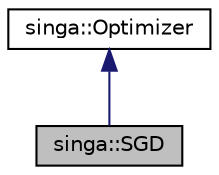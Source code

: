 digraph "singa::SGD"
{
  edge [fontname="Helvetica",fontsize="10",labelfontname="Helvetica",labelfontsize="10"];
  node [fontname="Helvetica",fontsize="10",shape=record];
  Node0 [label="singa::SGD",height=0.2,width=0.4,color="black", fillcolor="grey75", style="filled", fontcolor="black"];
  Node1 -> Node0 [dir="back",color="midnightblue",fontsize="10",style="solid",fontname="Helvetica"];
  Node1 [label="singa::Optimizer",height=0.2,width=0.4,color="black", fillcolor="white", style="filled",URL="$classsinga_1_1Optimizer.html",tooltip="The base class for gradient descent algorithms used to update the model parameters in order to optimi..."];
}
